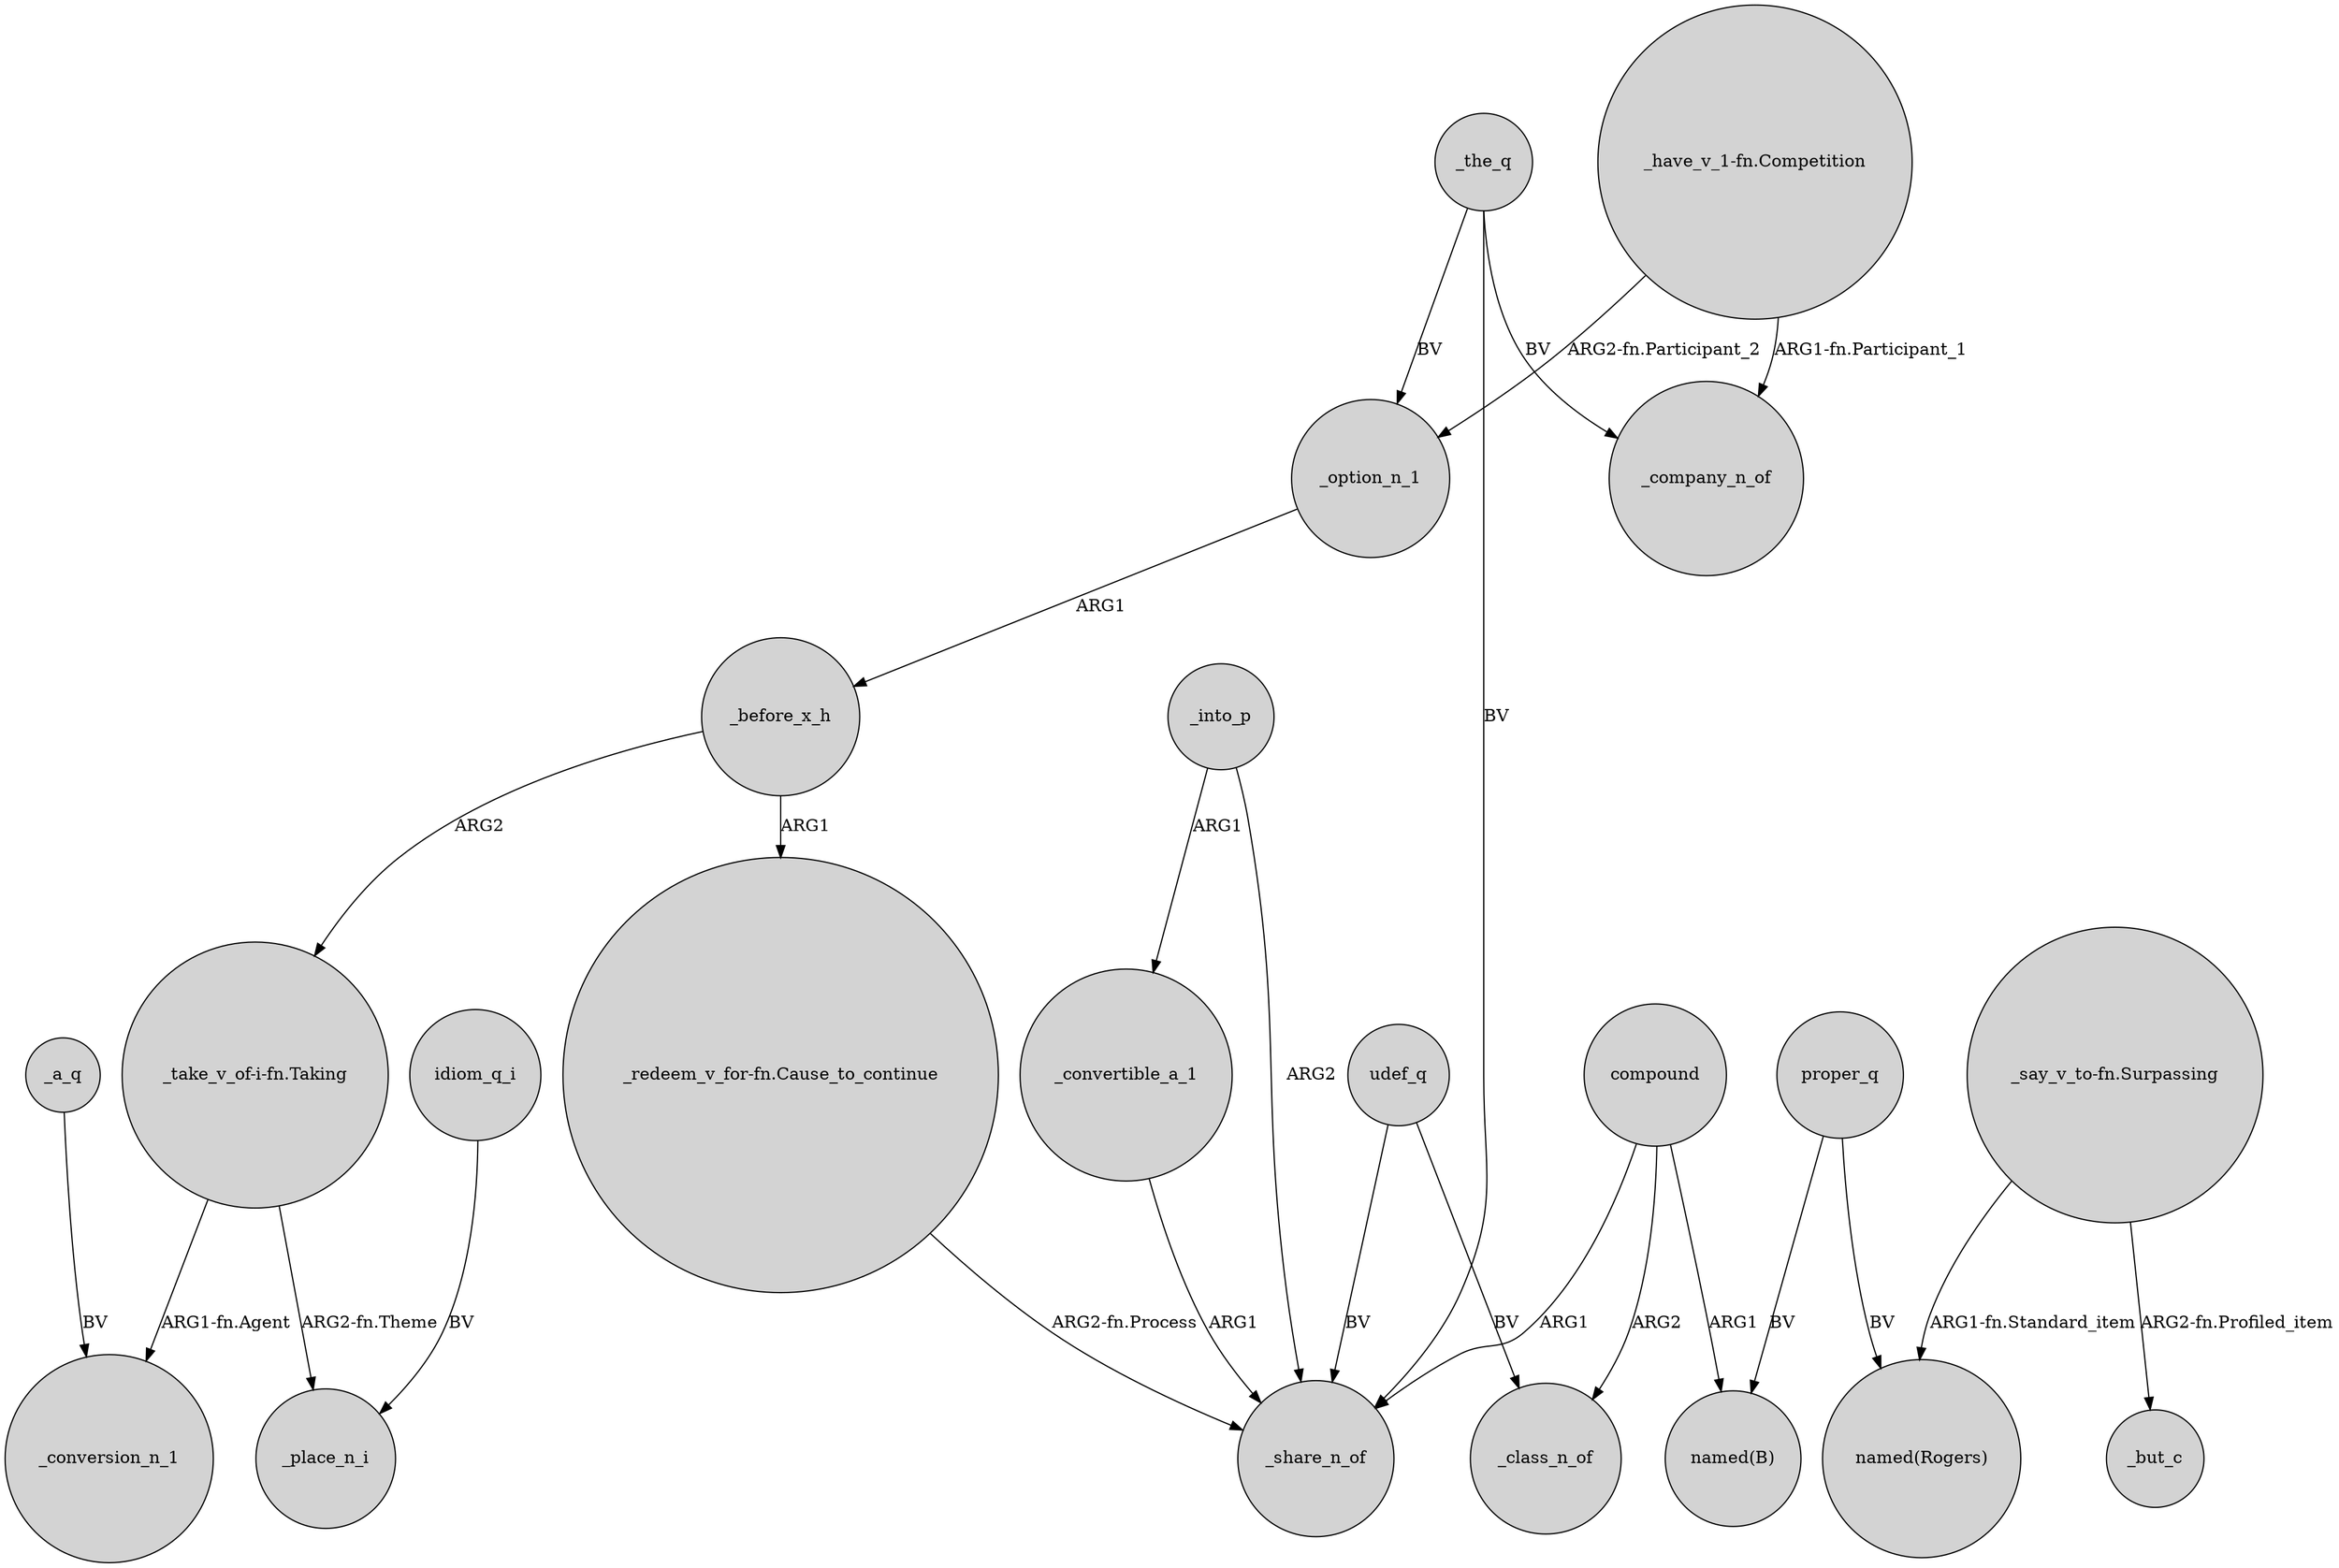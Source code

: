 digraph {
	node [shape=circle style=filled]
	_before_x_h -> "_take_v_of-i-fn.Taking" [label=ARG2]
	"_say_v_to-fn.Surpassing" -> _but_c [label="ARG2-fn.Profiled_item"]
	compound -> _class_n_of [label=ARG2]
	compound -> _share_n_of [label=ARG1]
	_the_q -> _share_n_of [label=BV]
	proper_q -> "named(B)" [label=BV]
	"_take_v_of-i-fn.Taking" -> _place_n_i [label="ARG2-fn.Theme"]
	"_redeem_v_for-fn.Cause_to_continue" -> _share_n_of [label="ARG2-fn.Process"]
	idiom_q_i -> _place_n_i [label=BV]
	_before_x_h -> "_redeem_v_for-fn.Cause_to_continue" [label=ARG1]
	udef_q -> _share_n_of [label=BV]
	_option_n_1 -> _before_x_h [label=ARG1]
	_into_p -> _share_n_of [label=ARG2]
	"_have_v_1-fn.Competition" -> _company_n_of [label="ARG1-fn.Participant_1"]
	_a_q -> _conversion_n_1 [label=BV]
	_convertible_a_1 -> _share_n_of [label=ARG1]
	udef_q -> _class_n_of [label=BV]
	"_have_v_1-fn.Competition" -> _option_n_1 [label="ARG2-fn.Participant_2"]
	_into_p -> _convertible_a_1 [label=ARG1]
	"_take_v_of-i-fn.Taking" -> _conversion_n_1 [label="ARG1-fn.Agent"]
	_the_q -> _company_n_of [label=BV]
	proper_q -> "named(Rogers)" [label=BV]
	compound -> "named(B)" [label=ARG1]
	"_say_v_to-fn.Surpassing" -> "named(Rogers)" [label="ARG1-fn.Standard_item"]
	_the_q -> _option_n_1 [label=BV]
}
